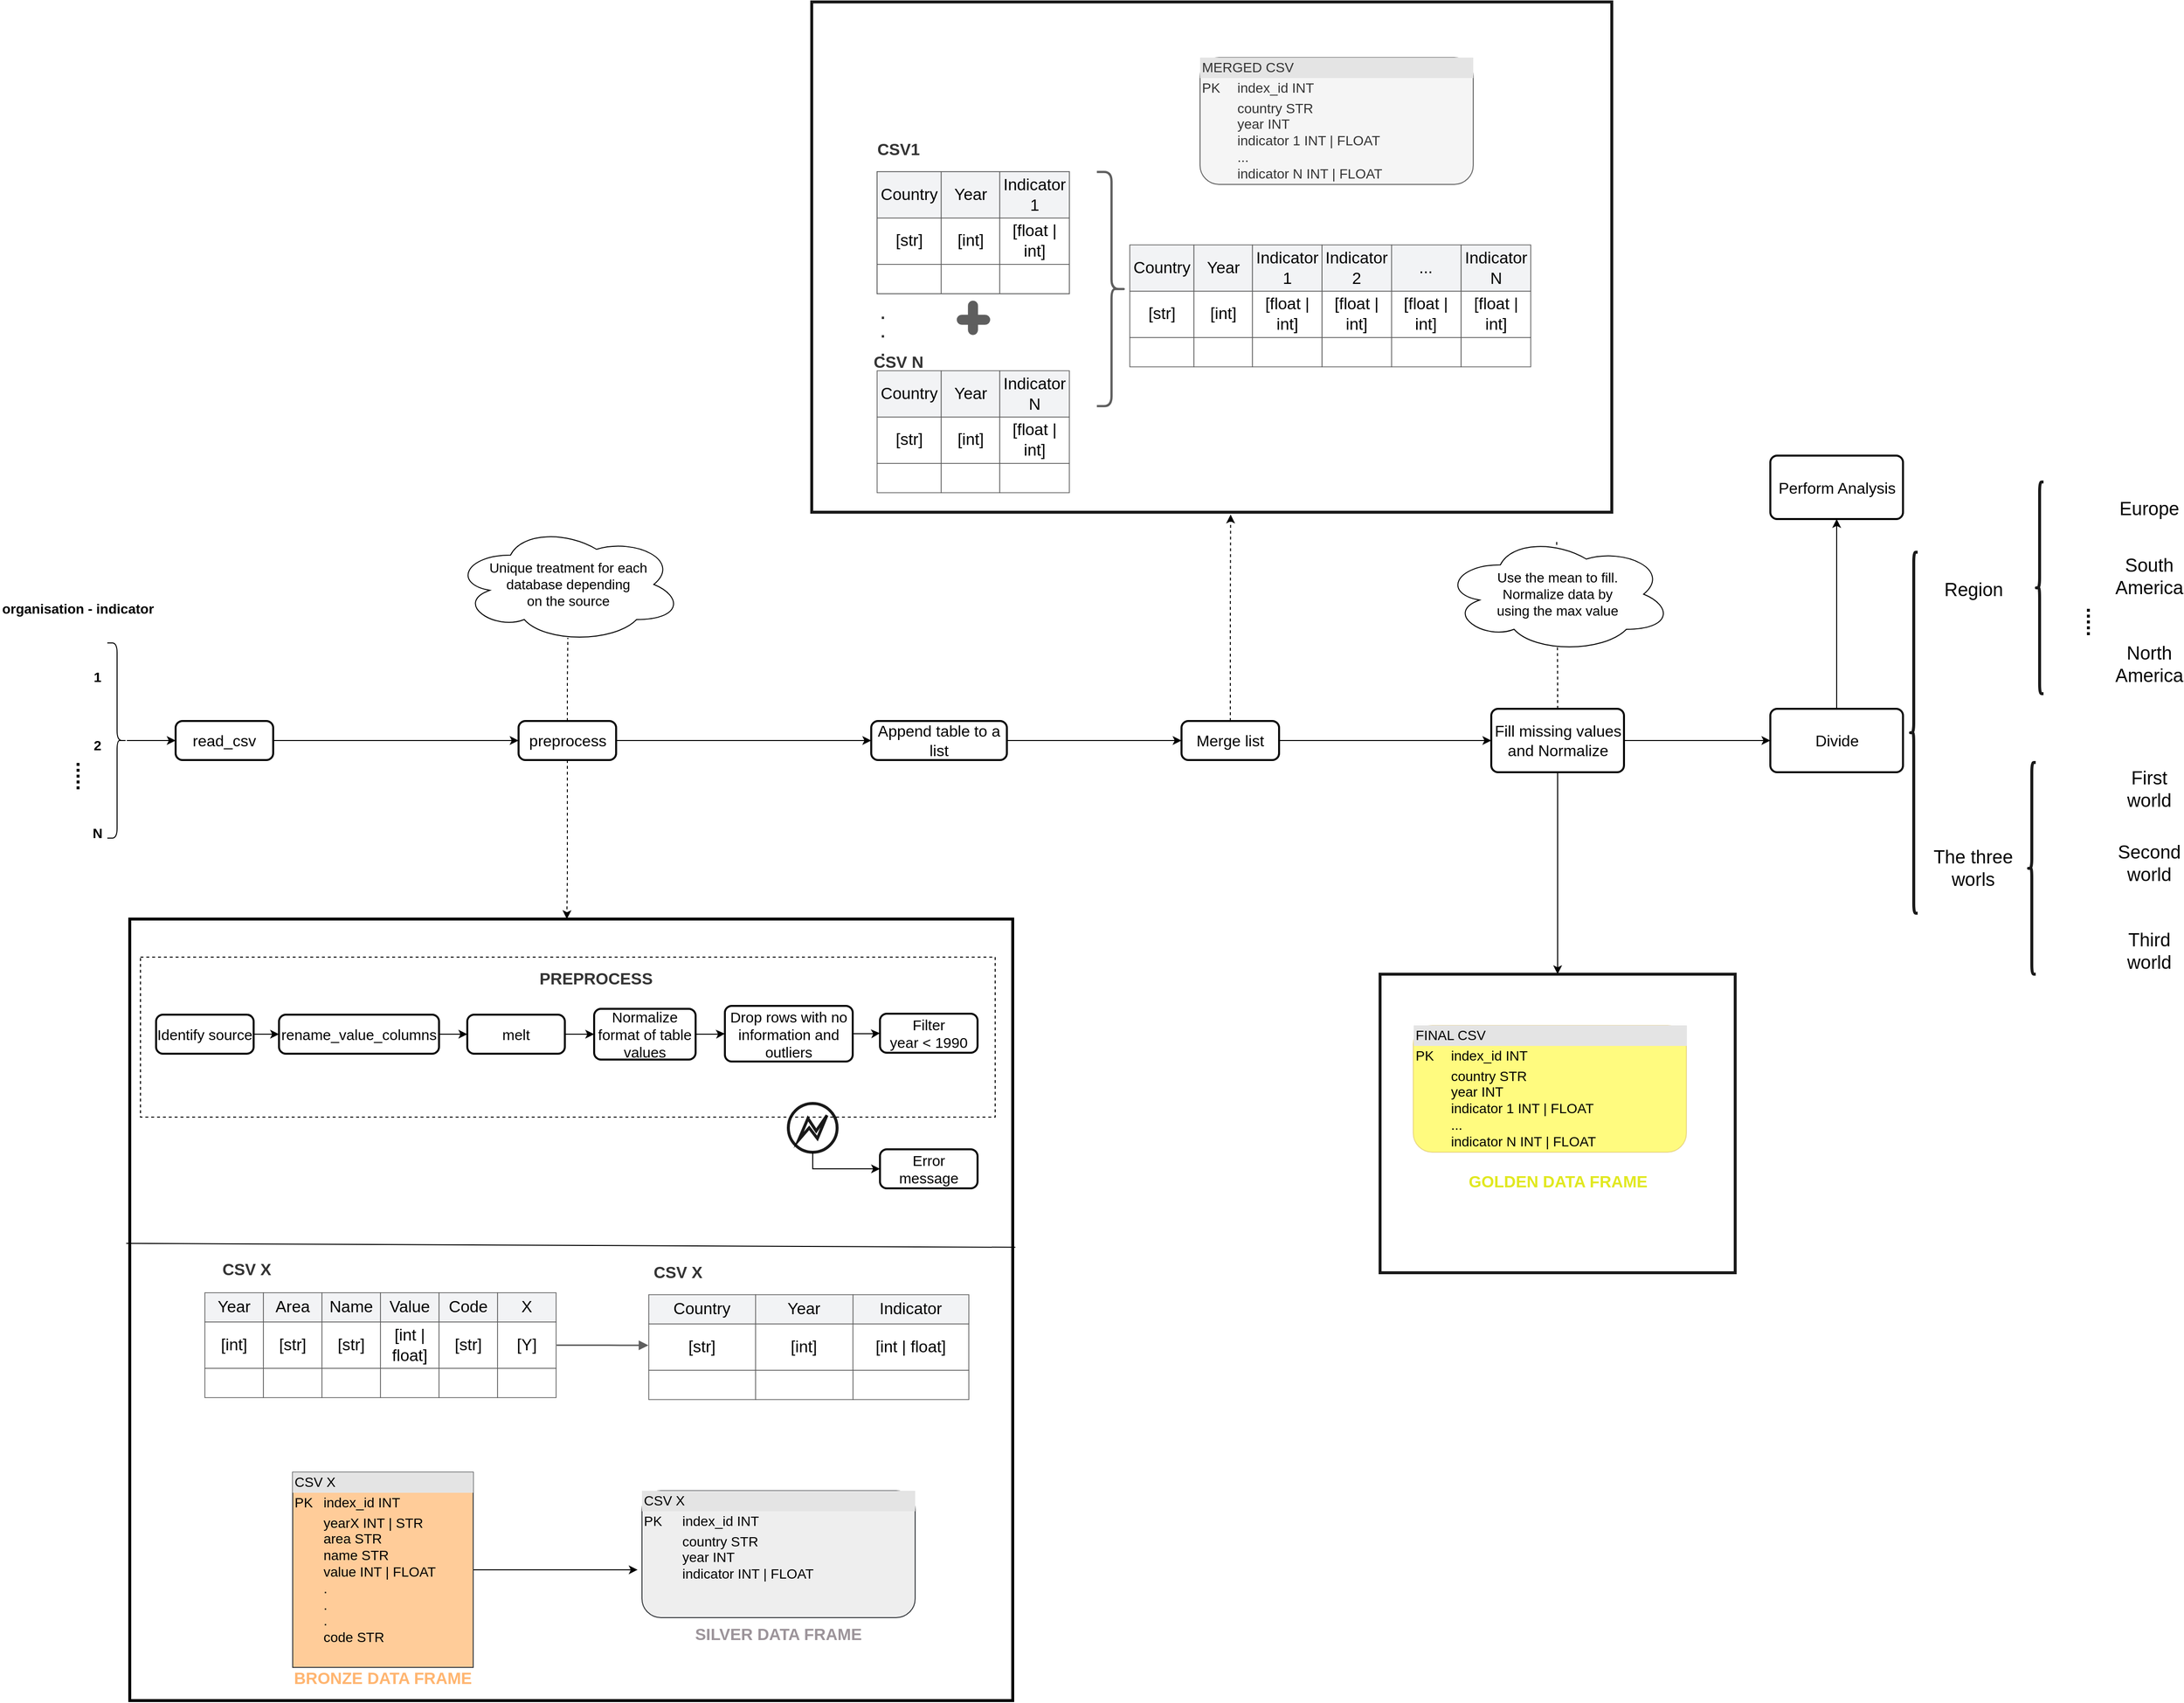 <mxfile version="20.0.4" type="device"><diagram id="fOtdkiaOaogUFahWr9ya" name="Page-1"><mxGraphModel dx="1955" dy="2270" grid="0" gridSize="10" guides="1" tooltips="1" connect="1" arrows="1" fold="1" page="1" pageScale="1" pageWidth="850" pageHeight="1100" background="#ffffff" math="0" shadow="0"><root><mxCell id="0"/><mxCell id="1" parent="0"/><mxCell id="R3XSM7Yb_mV5I6MvcC-u-280" value="" style="rounded=0;whiteSpace=wrap;html=1;fontSize=14;fillColor=none;dashed=1;" parent="1" vertex="1"><mxGeometry x="164" y="442" width="876" height="164" as="geometry"/></mxCell><mxCell id="R3XSM7Yb_mV5I6MvcC-u-223" value="" style="rounded=0;whiteSpace=wrap;html=1;fontSize=14;fillColor=none;strokeWidth=3;" parent="1" vertex="1"><mxGeometry x="153" y="403" width="905" height="801" as="geometry"/></mxCell><mxCell id="R3XSM7Yb_mV5I6MvcC-u-1" value="" style="shape=image;html=1;verticalAlign=top;verticalLabelPosition=bottom;labelBackgroundColor=#ffffff;imageAspect=0;aspect=fixed;image=https://cdn1.iconfinder.com/data/icons/bootstrap-vol-3/16/filetype-csv-128.png" parent="1" vertex="1"><mxGeometry x="80" y="120" width="40" height="40" as="geometry"/></mxCell><mxCell id="R3XSM7Yb_mV5I6MvcC-u-2" value="" style="shape=image;html=1;verticalAlign=top;verticalLabelPosition=bottom;labelBackgroundColor=#ffffff;imageAspect=0;aspect=fixed;image=https://cdn1.iconfinder.com/data/icons/bootstrap-vol-3/16/filetype-csv-128.png" parent="1" vertex="1"><mxGeometry x="80" y="190" width="40" height="40" as="geometry"/></mxCell><mxCell id="R3XSM7Yb_mV5I6MvcC-u-3" value="" style="shape=image;html=1;verticalAlign=top;verticalLabelPosition=bottom;labelBackgroundColor=#ffffff;imageAspect=0;aspect=fixed;image=https://cdn1.iconfinder.com/data/icons/bootstrap-vol-3/16/filetype-csv-128.png" parent="1" vertex="1"><mxGeometry x="80" y="280" width="40" height="40" as="geometry"/></mxCell><mxCell id="R3XSM7Yb_mV5I6MvcC-u-4" value="&lt;b&gt;&lt;font style=&quot;font-size: 14px;&quot;&gt;1&lt;/font&gt;&lt;/b&gt;" style="text;html=1;strokeColor=none;fillColor=none;align=center;verticalAlign=middle;whiteSpace=wrap;rounded=0;" parent="1" vertex="1"><mxGeometry x="90" y="140" width="60" height="30" as="geometry"/></mxCell><mxCell id="R3XSM7Yb_mV5I6MvcC-u-5" value="&lt;b&gt;&lt;font style=&quot;font-size: 14px;&quot;&gt;2&lt;/font&gt;&lt;/b&gt;" style="text;html=1;strokeColor=none;fillColor=none;align=center;verticalAlign=middle;whiteSpace=wrap;rounded=0;" parent="1" vertex="1"><mxGeometry x="90" y="210" width="60" height="30" as="geometry"/></mxCell><mxCell id="R3XSM7Yb_mV5I6MvcC-u-6" value="&lt;b&gt;&lt;font style=&quot;font-size: 14px;&quot;&gt;N&lt;/font&gt;&lt;/b&gt;" style="text;html=1;strokeColor=none;fillColor=none;align=center;verticalAlign=middle;whiteSpace=wrap;rounded=0;" parent="1" vertex="1"><mxGeometry x="90" y="300" width="60" height="30" as="geometry"/></mxCell><mxCell id="R3XSM7Yb_mV5I6MvcC-u-10" value="" style="endArrow=none;dashed=1;html=1;rounded=0;fontSize=14;strokeWidth=3;dashPattern=1 1;" parent="1" edge="1"><mxGeometry width="50" height="50" relative="1" as="geometry"><mxPoint x="100" y="270" as="sourcePoint"/><mxPoint x="100" y="240" as="targetPoint"/></mxGeometry></mxCell><mxCell id="R3XSM7Yb_mV5I6MvcC-u-17" style="edgeStyle=orthogonalEdgeStyle;rounded=0;orthogonalLoop=1;jettySize=auto;html=1;entryX=0;entryY=0.5;entryDx=0;entryDy=0;fontSize=14;strokeWidth=1;" parent="1" source="R3XSM7Yb_mV5I6MvcC-u-13" target="R3XSM7Yb_mV5I6MvcC-u-15" edge="1"><mxGeometry relative="1" as="geometry"/></mxCell><mxCell id="R3XSM7Yb_mV5I6MvcC-u-13" value="" style="shape=curlyBracket;whiteSpace=wrap;html=1;rounded=1;flipH=1;fontSize=14;size=0.5;" parent="1" vertex="1"><mxGeometry x="130" y="120" width="20" height="200" as="geometry"/></mxCell><mxCell id="R3XSM7Yb_mV5I6MvcC-u-262" style="edgeStyle=orthogonalEdgeStyle;rounded=0;orthogonalLoop=1;jettySize=auto;html=1;entryX=0;entryY=0.5;entryDx=0;entryDy=0;fontSize=19;endArrow=classic;endFill=1;strokeWidth=1;" parent="1" source="R3XSM7Yb_mV5I6MvcC-u-15" target="R3XSM7Yb_mV5I6MvcC-u-18" edge="1"><mxGeometry relative="1" as="geometry"/></mxCell><mxCell id="R3XSM7Yb_mV5I6MvcC-u-15" value="read_csv" style="rounded=1;whiteSpace=wrap;html=1;absoluteArcSize=1;arcSize=14;strokeWidth=2;fontSize=16;" parent="1" vertex="1"><mxGeometry x="200" y="200" width="100" height="40" as="geometry"/></mxCell><mxCell id="R3XSM7Yb_mV5I6MvcC-u-22" style="edgeStyle=orthogonalEdgeStyle;rounded=0;orthogonalLoop=1;jettySize=auto;html=1;entryX=0.5;entryY=0.956;entryDx=0;entryDy=0;entryPerimeter=0;fontSize=14;strokeWidth=1;dashed=1;endArrow=none;endFill=0;" parent="1" source="R3XSM7Yb_mV5I6MvcC-u-18" target="R3XSM7Yb_mV5I6MvcC-u-20" edge="1"><mxGeometry relative="1" as="geometry"/></mxCell><mxCell id="R3XSM7Yb_mV5I6MvcC-u-286" style="edgeStyle=orthogonalEdgeStyle;rounded=0;orthogonalLoop=1;jettySize=auto;html=1;entryX=0;entryY=0.5;entryDx=0;entryDy=0;fontSize=19;endArrow=classic;endFill=1;strokeWidth=1;" parent="1" source="R3XSM7Yb_mV5I6MvcC-u-18" target="R3XSM7Yb_mV5I6MvcC-u-285" edge="1"><mxGeometry relative="1" as="geometry"/></mxCell><mxCell id="R3XSM7Yb_mV5I6MvcC-u-287" style="edgeStyle=orthogonalEdgeStyle;rounded=0;orthogonalLoop=1;jettySize=auto;html=1;fontSize=19;endArrow=classic;endFill=1;strokeWidth=1;dashed=1;" parent="1" source="R3XSM7Yb_mV5I6MvcC-u-18" target="R3XSM7Yb_mV5I6MvcC-u-223" edge="1"><mxGeometry relative="1" as="geometry"><Array as="points"><mxPoint x="601" y="360"/><mxPoint x="601" y="360"/></Array></mxGeometry></mxCell><mxCell id="R3XSM7Yb_mV5I6MvcC-u-18" value="preprocess" style="rounded=1;whiteSpace=wrap;html=1;absoluteArcSize=1;arcSize=14;strokeWidth=2;fontSize=16;" parent="1" vertex="1"><mxGeometry x="551.5" y="200" width="100" height="40" as="geometry"/></mxCell><mxCell id="R3XSM7Yb_mV5I6MvcC-u-19" value="&lt;b&gt;organisation - indicator&lt;/b&gt;" style="text;html=1;strokeColor=none;fillColor=none;align=center;verticalAlign=middle;whiteSpace=wrap;rounded=0;fontSize=14;" parent="1" vertex="1"><mxGeometry x="20" y="70" width="160" height="30" as="geometry"/></mxCell><mxCell id="R3XSM7Yb_mV5I6MvcC-u-20" value="Unique treatment for each &lt;br&gt;database depending &lt;br&gt;on the source" style="ellipse;shape=cloud;whiteSpace=wrap;html=1;rounded=0;fontSize=14;" parent="1" vertex="1"><mxGeometry x="484.5" width="235" height="120" as="geometry"/></mxCell><mxCell id="R3XSM7Yb_mV5I6MvcC-u-180" value="" style="group;dropTarget=0;pointerEvents=0;html=1;" parent="1" vertex="1"><mxGeometry x="229.97" y="786" width="360" height="107" as="geometry"/></mxCell><mxCell id="R3XSM7Yb_mV5I6MvcC-u-181" value="Year " style="shape=partialRectangle;html=1;whiteSpace=wrap;connectable=0;fillColor=#f2f3f5;strokeOpacity=100;verticalAlign=middle;spacing=3.8;strokeColor=#5e5e5e;rounded=1;absoluteArcSize=1;arcSize=9;strokeWidth=0.8;fontSize=16.7;" parent="R3XSM7Yb_mV5I6MvcC-u-180" vertex="1"><mxGeometry width="60" height="30" as="geometry"/></mxCell><mxCell id="R3XSM7Yb_mV5I6MvcC-u-182" value="Area " style="shape=partialRectangle;html=1;whiteSpace=wrap;connectable=0;fillColor=#f2f3f5;strokeOpacity=100;verticalAlign=middle;spacing=3.8;strokeColor=#5e5e5e;rounded=1;absoluteArcSize=1;arcSize=9;strokeWidth=0.8;fontSize=16.7;" parent="R3XSM7Yb_mV5I6MvcC-u-180" vertex="1"><mxGeometry x="60" width="60" height="30" as="geometry"/></mxCell><mxCell id="R3XSM7Yb_mV5I6MvcC-u-183" value="Name " style="shape=partialRectangle;html=1;whiteSpace=wrap;connectable=0;fillColor=#f2f3f5;strokeOpacity=100;verticalAlign=middle;spacing=3.8;strokeColor=#5e5e5e;rounded=1;absoluteArcSize=1;arcSize=9;strokeWidth=0.8;fontSize=16.7;" parent="R3XSM7Yb_mV5I6MvcC-u-180" vertex="1"><mxGeometry x="120" width="60" height="30" as="geometry"/></mxCell><mxCell id="R3XSM7Yb_mV5I6MvcC-u-184" value="Value" style="shape=partialRectangle;html=1;whiteSpace=wrap;connectable=0;fillColor=#f2f3f5;strokeOpacity=100;fillOpacity=100;verticalAlign=middle;spacing=3.8;strokeColor=#5e5e5e;rounded=1;absoluteArcSize=1;arcSize=9;strokeWidth=0.8;fontSize=16.7;" parent="R3XSM7Yb_mV5I6MvcC-u-180" vertex="1"><mxGeometry x="180" width="60" height="30" as="geometry"/></mxCell><mxCell id="R3XSM7Yb_mV5I6MvcC-u-185" value="Code " style="shape=partialRectangle;html=1;whiteSpace=wrap;connectable=0;fillColor=#f2f3f5;strokeOpacity=100;fillOpacity=100;verticalAlign=middle;spacing=3.8;strokeColor=#5e5e5e;rounded=1;absoluteArcSize=1;arcSize=9;strokeWidth=0.8;fontSize=16.7;" parent="R3XSM7Yb_mV5I6MvcC-u-180" vertex="1"><mxGeometry x="240" width="60" height="30" as="geometry"/></mxCell><mxCell id="R3XSM7Yb_mV5I6MvcC-u-186" value="X" style="shape=partialRectangle;html=1;whiteSpace=wrap;connectable=0;fillColor=#f2f3f5;strokeOpacity=100;fillOpacity=100;verticalAlign=middle;spacing=3.8;strokeColor=#5e5e5e;rounded=1;absoluteArcSize=1;arcSize=9;strokeWidth=0.8;fontSize=16.7;" parent="R3XSM7Yb_mV5I6MvcC-u-180" vertex="1"><mxGeometry x="300" width="60" height="30" as="geometry"/></mxCell><mxCell id="R3XSM7Yb_mV5I6MvcC-u-187" value="[int]" style="shape=partialRectangle;html=1;whiteSpace=wrap;connectable=0;strokeOpacity=100;verticalAlign=middle;spacing=3.8;strokeColor=#5e5e5e;rounded=1;absoluteArcSize=1;arcSize=9;strokeWidth=0.8;fontSize=16.7;" parent="R3XSM7Yb_mV5I6MvcC-u-180" vertex="1"><mxGeometry y="30" width="60" height="47.5" as="geometry"/></mxCell><mxCell id="R3XSM7Yb_mV5I6MvcC-u-188" value="[str]" style="shape=partialRectangle;html=1;whiteSpace=wrap;connectable=0;strokeOpacity=100;verticalAlign=middle;spacing=3.8;strokeColor=#5e5e5e;rounded=1;absoluteArcSize=1;arcSize=9;strokeWidth=0.8;fontSize=16.7;" parent="R3XSM7Yb_mV5I6MvcC-u-180" vertex="1"><mxGeometry x="60" y="30" width="60" height="47.5" as="geometry"/></mxCell><mxCell id="R3XSM7Yb_mV5I6MvcC-u-189" value="[str]" style="shape=partialRectangle;html=1;whiteSpace=wrap;connectable=0;strokeOpacity=100;verticalAlign=middle;spacing=3.8;strokeColor=#5e5e5e;rounded=1;absoluteArcSize=1;arcSize=9;strokeWidth=0.8;fontSize=16.7;" parent="R3XSM7Yb_mV5I6MvcC-u-180" vertex="1"><mxGeometry x="120" y="30" width="60" height="47.5" as="geometry"/></mxCell><mxCell id="R3XSM7Yb_mV5I6MvcC-u-190" value="[int | float]" style="shape=partialRectangle;html=1;whiteSpace=wrap;connectable=0;strokeOpacity=100;verticalAlign=middle;spacing=3.8;strokeColor=#5e5e5e;rounded=1;absoluteArcSize=1;arcSize=9;strokeWidth=0.8;fontSize=16.7;" parent="R3XSM7Yb_mV5I6MvcC-u-180" vertex="1"><mxGeometry x="180" y="30" width="60" height="47.5" as="geometry"/></mxCell><mxCell id="R3XSM7Yb_mV5I6MvcC-u-191" value="[str]" style="shape=partialRectangle;html=1;whiteSpace=wrap;connectable=0;strokeOpacity=100;verticalAlign=middle;spacing=3.8;strokeColor=#5e5e5e;rounded=1;absoluteArcSize=1;arcSize=9;strokeWidth=0.8;fontSize=16.7;" parent="R3XSM7Yb_mV5I6MvcC-u-180" vertex="1"><mxGeometry x="240" y="30" width="60" height="47.5" as="geometry"/></mxCell><mxCell id="R3XSM7Yb_mV5I6MvcC-u-192" value="[Y]" style="shape=partialRectangle;html=1;whiteSpace=wrap;connectable=0;strokeOpacity=100;verticalAlign=middle;spacing=3.8;strokeColor=#5e5e5e;rounded=1;absoluteArcSize=1;arcSize=9;strokeWidth=0.8;fontSize=16.7;" parent="R3XSM7Yb_mV5I6MvcC-u-180" vertex="1"><mxGeometry x="300" y="30" width="60" height="47.5" as="geometry"/></mxCell><mxCell id="R3XSM7Yb_mV5I6MvcC-u-193" value="" style="shape=partialRectangle;html=1;whiteSpace=wrap;connectable=0;strokeOpacity=100;verticalAlign=middle;spacing=3.8;strokeColor=#5e5e5e;rounded=1;absoluteArcSize=1;arcSize=9;strokeWidth=0.8;fontSize=13;" parent="R3XSM7Yb_mV5I6MvcC-u-180" vertex="1"><mxGeometry y="77.5" width="60" height="30" as="geometry"/></mxCell><mxCell id="R3XSM7Yb_mV5I6MvcC-u-194" value="" style="shape=partialRectangle;html=1;whiteSpace=wrap;connectable=0;strokeOpacity=100;verticalAlign=middle;spacing=3.8;strokeColor=#5e5e5e;rounded=1;absoluteArcSize=1;arcSize=9;strokeWidth=0.8;fontSize=13;" parent="R3XSM7Yb_mV5I6MvcC-u-180" vertex="1"><mxGeometry x="60" y="77.5" width="60" height="30" as="geometry"/></mxCell><mxCell id="R3XSM7Yb_mV5I6MvcC-u-195" value="" style="shape=partialRectangle;html=1;whiteSpace=wrap;connectable=0;strokeOpacity=100;verticalAlign=middle;spacing=3.8;strokeColor=#5e5e5e;rounded=1;absoluteArcSize=1;arcSize=9;strokeWidth=0.8;fontSize=13;" parent="R3XSM7Yb_mV5I6MvcC-u-180" vertex="1"><mxGeometry x="120" y="77.5" width="60" height="30" as="geometry"/></mxCell><mxCell id="R3XSM7Yb_mV5I6MvcC-u-196" value="" style="shape=partialRectangle;html=1;whiteSpace=wrap;connectable=0;strokeOpacity=100;verticalAlign=middle;spacing=3.8;strokeColor=#5e5e5e;rounded=1;absoluteArcSize=1;arcSize=9;strokeWidth=0.8;fontSize=13;" parent="R3XSM7Yb_mV5I6MvcC-u-180" vertex="1"><mxGeometry x="180" y="77.5" width="60" height="30" as="geometry"/></mxCell><mxCell id="R3XSM7Yb_mV5I6MvcC-u-197" value="" style="shape=partialRectangle;html=1;whiteSpace=wrap;connectable=0;strokeOpacity=100;verticalAlign=middle;spacing=3.8;strokeColor=#5e5e5e;rounded=1;absoluteArcSize=1;arcSize=9;strokeWidth=0.8;fontSize=13;" parent="R3XSM7Yb_mV5I6MvcC-u-180" vertex="1"><mxGeometry x="240" y="77.5" width="60" height="30" as="geometry"/></mxCell><mxCell id="R3XSM7Yb_mV5I6MvcC-u-198" value="" style="shape=partialRectangle;html=1;whiteSpace=wrap;connectable=0;strokeOpacity=100;verticalAlign=middle;spacing=3.8;strokeColor=#5e5e5e;rounded=1;absoluteArcSize=1;arcSize=9;strokeWidth=0.8;fontSize=13;" parent="R3XSM7Yb_mV5I6MvcC-u-180" vertex="1"><mxGeometry x="300" y="77.5" width="60" height="30" as="geometry"/></mxCell><mxCell id="R3XSM7Yb_mV5I6MvcC-u-199" value="" style="group;dropTarget=0;pointerEvents=0;html=1;" parent="1" vertex="1"><mxGeometry x="684.97" y="788" width="328" height="107" as="geometry"/></mxCell><mxCell id="R3XSM7Yb_mV5I6MvcC-u-200" value="Country" style="shape=partialRectangle;html=1;whiteSpace=wrap;connectable=0;fillColor=#f2f3f5;strokeOpacity=100;verticalAlign=middle;spacing=3.8;strokeColor=#5e5e5e;rounded=1;absoluteArcSize=1;arcSize=9;strokeWidth=0.8;fontSize=16.7;" parent="R3XSM7Yb_mV5I6MvcC-u-199" vertex="1"><mxGeometry width="109.457" height="30" as="geometry"/></mxCell><mxCell id="R3XSM7Yb_mV5I6MvcC-u-201" value="Year" style="shape=partialRectangle;html=1;whiteSpace=wrap;connectable=0;fillColor=#f2f3f5;strokeOpacity=100;verticalAlign=middle;spacing=3.8;strokeColor=#5e5e5e;rounded=1;absoluteArcSize=1;arcSize=9;strokeWidth=0.8;fontSize=16.7;" parent="R3XSM7Yb_mV5I6MvcC-u-199" vertex="1"><mxGeometry x="109.457" width="99.898" height="30" as="geometry"/></mxCell><mxCell id="R3XSM7Yb_mV5I6MvcC-u-202" value="Indicator" style="shape=partialRectangle;html=1;whiteSpace=wrap;connectable=0;fillColor=#f2f3f5;strokeOpacity=100;verticalAlign=middle;spacing=3.8;strokeColor=#5e5e5e;rounded=1;absoluteArcSize=1;arcSize=9;strokeWidth=0.8;fontSize=16.7;" parent="R3XSM7Yb_mV5I6MvcC-u-199" vertex="1"><mxGeometry x="209.355" width="118.707" height="30" as="geometry"/></mxCell><mxCell id="R3XSM7Yb_mV5I6MvcC-u-203" value="[str]" style="shape=partialRectangle;html=1;whiteSpace=wrap;connectable=0;strokeOpacity=100;verticalAlign=middle;spacing=3.8;strokeColor=#5e5e5e;rounded=1;absoluteArcSize=1;arcSize=9;strokeWidth=0.8;fontSize=16.7;" parent="R3XSM7Yb_mV5I6MvcC-u-199" vertex="1"><mxGeometry y="30" width="109.457" height="47.5" as="geometry"/></mxCell><mxCell id="R3XSM7Yb_mV5I6MvcC-u-204" value="[int]" style="shape=partialRectangle;html=1;whiteSpace=wrap;connectable=0;strokeOpacity=100;verticalAlign=middle;spacing=3.8;strokeColor=#5e5e5e;rounded=1;absoluteArcSize=1;arcSize=9;strokeWidth=0.8;fontSize=16.7;" parent="R3XSM7Yb_mV5I6MvcC-u-199" vertex="1"><mxGeometry x="109.457" y="30" width="99.898" height="47.5" as="geometry"/></mxCell><mxCell id="R3XSM7Yb_mV5I6MvcC-u-205" value="[int | float]" style="shape=partialRectangle;html=1;whiteSpace=wrap;connectable=0;strokeOpacity=100;verticalAlign=middle;spacing=3.8;strokeColor=#5e5e5e;rounded=1;absoluteArcSize=1;arcSize=9;strokeWidth=0.8;fontSize=16.7;" parent="R3XSM7Yb_mV5I6MvcC-u-199" vertex="1"><mxGeometry x="209.295" y="30" width="118.707" height="47.5" as="geometry"/></mxCell><mxCell id="R3XSM7Yb_mV5I6MvcC-u-206" value="" style="shape=partialRectangle;html=1;whiteSpace=wrap;connectable=0;strokeOpacity=100;verticalAlign=middle;spacing=3.8;strokeColor=#5e5e5e;rounded=1;absoluteArcSize=1;arcSize=9;strokeWidth=0.8;fontSize=13;" parent="R3XSM7Yb_mV5I6MvcC-u-199" vertex="1"><mxGeometry y="77.5" width="109.457" height="30" as="geometry"/></mxCell><mxCell id="R3XSM7Yb_mV5I6MvcC-u-207" value="" style="shape=partialRectangle;html=1;whiteSpace=wrap;connectable=0;strokeOpacity=100;verticalAlign=middle;spacing=3.8;strokeColor=#5e5e5e;rounded=1;absoluteArcSize=1;arcSize=9;strokeWidth=0.8;fontSize=13;" parent="R3XSM7Yb_mV5I6MvcC-u-199" vertex="1"><mxGeometry x="109.457" y="77.5" width="99.898" height="30" as="geometry"/></mxCell><mxCell id="R3XSM7Yb_mV5I6MvcC-u-208" value="" style="shape=partialRectangle;html=1;whiteSpace=wrap;connectable=0;strokeOpacity=100;verticalAlign=middle;spacing=3.8;strokeColor=#5e5e5e;rounded=1;absoluteArcSize=1;arcSize=9;strokeWidth=0.8;fontSize=13;" parent="R3XSM7Yb_mV5I6MvcC-u-199" vertex="1"><mxGeometry x="209.355" y="77.5" width="118.707" height="30" as="geometry"/></mxCell><UserObject label="" lucidchartObjectId="cMGt6G3myTZU" id="R3XSM7Yb_mV5I6MvcC-u-209"><mxCell style="html=1;jettySize=18;whiteSpace=wrap;fontSize=13;strokeColor=#5E5E5E;strokeWidth=1.5;rounded=1;arcSize=12;edgeStyle=orthogonalEdgeStyle;startArrow=none;endArrow=block;endFill=1;exitX=1.001;exitY=0.5;exitPerimeter=0;entryX=-0.002;entryY=0.483;entryPerimeter=0;" parent="1" source="R3XSM7Yb_mV5I6MvcC-u-180" target="R3XSM7Yb_mV5I6MvcC-u-199" edge="1"><mxGeometry width="100" height="100" relative="1" as="geometry"><Array as="points"/></mxGeometry></mxCell></UserObject><UserObject label="CSV X" lucidchartObjectId="cNGt8vhdh5Gm" id="R3XSM7Yb_mV5I6MvcC-u-210"><mxCell style="html=1;overflow=block;blockSpacing=1;whiteSpace=wrap;fontSize=16.7;fontColor=#333333;align=center;spacing=3.8;strokeOpacity=0;fillOpacity=0;rounded=1;absoluteArcSize=1;arcSize=9;fillColor=#ffffff;strokeWidth=2.3;fontStyle=1" parent="1" vertex="1"><mxGeometry x="182.97" y="740" width="180" height="45" as="geometry"/></mxCell></UserObject><UserObject label="CSV X" lucidchartObjectId="wNGt5h1TOMRM" id="R3XSM7Yb_mV5I6MvcC-u-211"><mxCell style="html=1;overflow=block;blockSpacing=1;whiteSpace=wrap;fontSize=16.7;fontColor=#333333;align=center;spacing=3.8;strokeOpacity=0;fillOpacity=0;rounded=1;absoluteArcSize=1;arcSize=9;fillColor=#ffffff;strokeWidth=2.3;fontStyle=1" parent="1" vertex="1"><mxGeometry x="624.97" y="743" width="180" height="45" as="geometry"/></mxCell></UserObject><mxCell id="R3XSM7Yb_mV5I6MvcC-u-226" style="edgeStyle=orthogonalEdgeStyle;rounded=0;orthogonalLoop=1;jettySize=auto;html=1;entryX=-0.016;entryY=0.623;entryDx=0;entryDy=0;entryPerimeter=0;fontSize=14;endArrow=classic;endFill=1;strokeWidth=1;" parent="1" source="R3XSM7Yb_mV5I6MvcC-u-221" target="R3XSM7Yb_mV5I6MvcC-u-222" edge="1"><mxGeometry relative="1" as="geometry"/></mxCell><mxCell id="R3XSM7Yb_mV5I6MvcC-u-221" value="&lt;div style=&quot;box-sizing:border-box;width:100%;background:#e4e4e4;padding:2px;&quot;&gt;CSV X&lt;/div&gt;&lt;table style=&quot;width:100%;font-size:1em;&quot; cellpadding=&quot;2&quot; cellspacing=&quot;0&quot;&gt;&lt;tbody&gt;&lt;tr&gt;&lt;td&gt;PK&lt;/td&gt;&lt;td&gt;index_id INT&lt;/td&gt;&lt;/tr&gt;&lt;tr&gt;&lt;td&gt;&lt;br&gt;&lt;/td&gt;&lt;td&gt;yearX INT | STR&lt;br&gt;area STR&lt;br&gt;name STR&lt;br&gt;value INT | FLOAT&lt;br&gt;.&lt;br&gt;.&lt;br&gt;.&lt;br&gt;code STR&lt;br&gt;&lt;br&gt;&lt;/td&gt;&lt;/tr&gt;&lt;tr&gt;&lt;td&gt;&lt;/td&gt;&lt;td&gt;&lt;br&gt;&lt;/td&gt;&lt;/tr&gt;&lt;/tbody&gt;&lt;/table&gt;" style="verticalAlign=top;align=left;overflow=fill;html=1;rounded=0;fontSize=14;fillColor=#ffcc99;strokeColor=#36393d;glass=0;sketch=0;perimeterSpacing=0;" parent="1" vertex="1"><mxGeometry x="320" y="970" width="185" height="200" as="geometry"/></mxCell><mxCell id="R3XSM7Yb_mV5I6MvcC-u-222" value="&lt;div style=&quot;box-sizing:border-box;width:100%;background:#e4e4e4;padding:2px;&quot;&gt;CSV X&lt;/div&gt;&lt;table style=&quot;width:100%;font-size:1em;&quot; cellpadding=&quot;2&quot; cellspacing=&quot;0&quot;&gt;&lt;tbody&gt;&lt;tr&gt;&lt;td&gt;PK&lt;/td&gt;&lt;td&gt;index_id INT&lt;br&gt;&lt;/td&gt;&lt;/tr&gt;&lt;tr&gt;&lt;td&gt;&lt;br&gt;&lt;/td&gt;&lt;td&gt;country STR&lt;br&gt;year INT&lt;br&gt;indicator INT | FLOAT&lt;br&gt;&lt;br&gt;&lt;br&gt;&lt;/td&gt;&lt;/tr&gt;&lt;tr&gt;&lt;td&gt;&lt;/td&gt;&lt;td&gt;&lt;br&gt;&lt;/td&gt;&lt;/tr&gt;&lt;/tbody&gt;&lt;/table&gt;" style="verticalAlign=top;align=left;overflow=fill;html=1;rounded=1;fontSize=14;fillColor=#eeeeee;strokeColor=#36393d;" parent="1" vertex="1"><mxGeometry x="678" y="989" width="280" height="130" as="geometry"/></mxCell><mxCell id="R3XSM7Yb_mV5I6MvcC-u-261" value="" style="endArrow=none;html=1;rounded=0;fontSize=19;strokeWidth=1;entryX=1.003;entryY=0.42;entryDx=0;entryDy=0;entryPerimeter=0;exitX=-0.004;exitY=0.415;exitDx=0;exitDy=0;exitPerimeter=0;" parent="1" source="R3XSM7Yb_mV5I6MvcC-u-223" target="R3XSM7Yb_mV5I6MvcC-u-223" edge="1"><mxGeometry width="50" height="50" relative="1" as="geometry"><mxPoint x="150" y="723" as="sourcePoint"/><mxPoint x="238" y="702" as="targetPoint"/></mxGeometry></mxCell><mxCell id="R3XSM7Yb_mV5I6MvcC-u-263" style="edgeStyle=orthogonalEdgeStyle;rounded=0;orthogonalLoop=1;jettySize=auto;html=1;entryX=0;entryY=0.5;entryDx=0;entryDy=0;fontSize=19;endArrow=classic;endFill=1;strokeWidth=1;" parent="1" source="R3XSM7Yb_mV5I6MvcC-u-264" target="R3XSM7Yb_mV5I6MvcC-u-265" edge="1"><mxGeometry relative="1" as="geometry"/></mxCell><mxCell id="R3XSM7Yb_mV5I6MvcC-u-264" value="Identify source" style="rounded=1;whiteSpace=wrap;html=1;absoluteArcSize=1;arcSize=14;strokeWidth=2;fontSize=15;" parent="1" vertex="1"><mxGeometry x="179.97" y="501" width="100" height="40" as="geometry"/></mxCell><mxCell id="R3XSM7Yb_mV5I6MvcC-u-273" style="edgeStyle=orthogonalEdgeStyle;rounded=0;orthogonalLoop=1;jettySize=auto;html=1;fontSize=19;endArrow=classic;endFill=1;strokeWidth=1;" parent="1" source="R3XSM7Yb_mV5I6MvcC-u-265" target="R3XSM7Yb_mV5I6MvcC-u-267" edge="1"><mxGeometry relative="1" as="geometry"/></mxCell><mxCell id="R3XSM7Yb_mV5I6MvcC-u-265" value="rename_value_columns" style="rounded=1;whiteSpace=wrap;html=1;absoluteArcSize=1;arcSize=14;strokeWidth=2;fontSize=15;" parent="1" vertex="1"><mxGeometry x="305.97" y="501" width="164" height="40" as="geometry"/></mxCell><mxCell id="R3XSM7Yb_mV5I6MvcC-u-266" style="edgeStyle=orthogonalEdgeStyle;rounded=0;orthogonalLoop=1;jettySize=auto;html=1;entryX=0;entryY=0.5;entryDx=0;entryDy=0;fontSize=19;endArrow=classic;endFill=1;strokeWidth=1;" parent="1" source="R3XSM7Yb_mV5I6MvcC-u-267" target="R3XSM7Yb_mV5I6MvcC-u-268" edge="1"><mxGeometry relative="1" as="geometry"/></mxCell><mxCell id="R3XSM7Yb_mV5I6MvcC-u-267" value="melt" style="rounded=1;whiteSpace=wrap;html=1;absoluteArcSize=1;arcSize=14;strokeWidth=2;fontSize=15;" parent="1" vertex="1"><mxGeometry x="498.94" y="501" width="100" height="40" as="geometry"/></mxCell><mxCell id="R3XSM7Yb_mV5I6MvcC-u-275" style="edgeStyle=orthogonalEdgeStyle;rounded=0;orthogonalLoop=1;jettySize=auto;html=1;fontSize=19;endArrow=classic;endFill=1;strokeWidth=1;" parent="1" source="R3XSM7Yb_mV5I6MvcC-u-268" target="R3XSM7Yb_mV5I6MvcC-u-270" edge="1"><mxGeometry relative="1" as="geometry"/></mxCell><mxCell id="R3XSM7Yb_mV5I6MvcC-u-268" value="Normalize format of table values" style="rounded=1;whiteSpace=wrap;html=1;absoluteArcSize=1;arcSize=14;strokeWidth=2;fontSize=15;" parent="1" vertex="1"><mxGeometry x="628.97" y="495" width="104" height="52" as="geometry"/></mxCell><mxCell id="R3XSM7Yb_mV5I6MvcC-u-269" style="edgeStyle=orthogonalEdgeStyle;rounded=0;orthogonalLoop=1;jettySize=auto;html=1;entryX=0;entryY=0.5;entryDx=0;entryDy=0;fontSize=19;endArrow=classic;endFill=1;strokeWidth=1;" parent="1" source="R3XSM7Yb_mV5I6MvcC-u-270" target="R3XSM7Yb_mV5I6MvcC-u-271" edge="1"><mxGeometry relative="1" as="geometry"/></mxCell><mxCell id="R3XSM7Yb_mV5I6MvcC-u-270" value="Drop rows with no information and outliers" style="rounded=1;whiteSpace=wrap;html=1;absoluteArcSize=1;arcSize=14;strokeWidth=2;fontSize=15;" parent="1" vertex="1"><mxGeometry x="762.97" y="492" width="131.03" height="57" as="geometry"/></mxCell><mxCell id="R3XSM7Yb_mV5I6MvcC-u-271" value="Filter &lt;br style=&quot;font-size: 15px;&quot;&gt;year &amp;lt; 1990" style="rounded=1;whiteSpace=wrap;html=1;absoluteArcSize=1;arcSize=14;strokeWidth=2;fontSize=15;" parent="1" vertex="1"><mxGeometry x="921.94" y="500" width="100" height="40" as="geometry"/></mxCell><mxCell id="R3XSM7Yb_mV5I6MvcC-u-272" style="edgeStyle=orthogonalEdgeStyle;rounded=0;orthogonalLoop=1;jettySize=auto;html=1;exitX=0.5;exitY=1;exitDx=0;exitDy=0;fontSize=19;endArrow=classic;endFill=1;strokeWidth=1;" parent="1" source="R3XSM7Yb_mV5I6MvcC-u-265" target="R3XSM7Yb_mV5I6MvcC-u-265" edge="1"><mxGeometry relative="1" as="geometry"/></mxCell><mxCell id="R3XSM7Yb_mV5I6MvcC-u-283" style="edgeStyle=orthogonalEdgeStyle;rounded=0;orthogonalLoop=1;jettySize=auto;html=1;entryX=0;entryY=0.5;entryDx=0;entryDy=0;fontSize=19;endArrow=classic;endFill=1;strokeWidth=1;" parent="1" source="R3XSM7Yb_mV5I6MvcC-u-281" target="R3XSM7Yb_mV5I6MvcC-u-282" edge="1"><mxGeometry relative="1" as="geometry"><Array as="points"><mxPoint x="853" y="659"/></Array></mxGeometry></mxCell><mxCell id="R3XSM7Yb_mV5I6MvcC-u-281" value="" style="points=[[0.145,0.145,0],[0.5,0,0],[0.855,0.145,0],[1,0.5,0],[0.855,0.855,0],[0.5,1,0],[0.145,0.855,0],[0,0.5,0]];shape=mxgraph.bpmn.event;html=1;verticalLabelPosition=bottom;labelBackgroundColor=#ffffff;verticalAlign=top;align=center;perimeter=ellipsePerimeter;outlineConnect=0;aspect=fixed;outline=eventInt;symbol=error;rounded=1;shadow=0;glass=0;sketch=0;fontSize=19;strokeColor=default;strokeWidth=3;fillColor=none;opacity=90;" parent="1" vertex="1"><mxGeometry x="828" y="592" width="50" height="50" as="geometry"/></mxCell><mxCell id="R3XSM7Yb_mV5I6MvcC-u-282" value="Error message" style="rounded=1;whiteSpace=wrap;html=1;absoluteArcSize=1;arcSize=14;strokeWidth=2;fontSize=15;" parent="1" vertex="1"><mxGeometry x="921.94" y="639" width="100" height="40" as="geometry"/></mxCell><UserObject label="PREPROCESS" lucidchartObjectId="cNGt8vhdh5Gm" id="R3XSM7Yb_mV5I6MvcC-u-284"><mxCell style="html=1;overflow=block;blockSpacing=1;whiteSpace=wrap;fontSize=16.7;fontColor=#333333;align=center;spacing=3.8;strokeOpacity=0;fillOpacity=0;rounded=1;absoluteArcSize=1;arcSize=9;fillColor=#ffffff;strokeWidth=2.3;fontStyle=1" parent="1" vertex="1"><mxGeometry x="540.5" y="442" width="180" height="45" as="geometry"/></mxCell></UserObject><mxCell id="R3XSM7Yb_mV5I6MvcC-u-289" style="edgeStyle=orthogonalEdgeStyle;rounded=0;orthogonalLoop=1;jettySize=auto;html=1;entryX=0;entryY=0.5;entryDx=0;entryDy=0;fontSize=19;endArrow=classic;endFill=1;strokeWidth=1;" parent="1" source="R3XSM7Yb_mV5I6MvcC-u-285" target="R3XSM7Yb_mV5I6MvcC-u-288" edge="1"><mxGeometry relative="1" as="geometry"/></mxCell><mxCell id="R3XSM7Yb_mV5I6MvcC-u-285" value="Append table to a list" style="rounded=1;whiteSpace=wrap;html=1;absoluteArcSize=1;arcSize=14;strokeWidth=2;fontSize=16;" parent="1" vertex="1"><mxGeometry x="912.97" y="200" width="139.03" height="40" as="geometry"/></mxCell><mxCell id="R3XSM7Yb_mV5I6MvcC-u-340" style="edgeStyle=orthogonalEdgeStyle;rounded=0;orthogonalLoop=1;jettySize=auto;html=1;entryX=0.542;entryY=1.01;entryDx=0;entryDy=0;entryPerimeter=0;dashed=1;fontSize=19;endArrow=classic;endFill=1;strokeWidth=1;" parent="1" source="R3XSM7Yb_mV5I6MvcC-u-288" edge="1"><mxGeometry relative="1" as="geometry"><mxPoint x="1281.332" y="-11.59" as="targetPoint"/></mxGeometry></mxCell><mxCell id="R3XSM7Yb_mV5I6MvcC-u-342" style="edgeStyle=orthogonalEdgeStyle;rounded=0;orthogonalLoop=1;jettySize=auto;html=1;entryX=0;entryY=0.5;entryDx=0;entryDy=0;fontSize=19;endArrow=classic;endFill=1;strokeWidth=1;" parent="1" source="R3XSM7Yb_mV5I6MvcC-u-288" target="R3XSM7Yb_mV5I6MvcC-u-341" edge="1"><mxGeometry relative="1" as="geometry"/></mxCell><mxCell id="R3XSM7Yb_mV5I6MvcC-u-288" value="Merge list" style="rounded=1;whiteSpace=wrap;html=1;absoluteArcSize=1;arcSize=14;strokeWidth=2;fontSize=16;" parent="1" vertex="1"><mxGeometry x="1231" y="200" width="100" height="40" as="geometry"/></mxCell><mxCell id="R3XSM7Yb_mV5I6MvcC-u-292" value="" style="strokeColor=none;fillColor=none;whiteSpace=wrap;fontSize=13;align=center;spacing=3.8;strokeOpacity=100;rounded=1;absoluteArcSize=1;arcSize=9;strokeWidth=2.3;html=1;" parent="1" vertex="1"><mxGeometry x="1144" y="-363" width="45" height="240" as="geometry"/></mxCell><mxCell id="R3XSM7Yb_mV5I6MvcC-u-293" value="" style="shape=curlyBracket;rounded=1;flipH=1;whiteSpace=wrap;fontSize=13;align=center;spacing=3.8;strokeColor=#5e5e5e;strokeOpacity=100;strokeWidth=2.3;" parent="R3XSM7Yb_mV5I6MvcC-u-292" vertex="1"><mxGeometry width="30" height="240" as="geometry"/></mxCell><mxCell id="R3XSM7Yb_mV5I6MvcC-u-294" value="" style="strokeColor=none;fillColor=none;whiteSpace=wrap;fontSize=13;align=center;spacing=3.8;strokeOpacity=100;rounded=1;absoluteArcSize=1;arcSize=9;strokeWidth=2.3;" parent="R3XSM7Yb_mV5I6MvcC-u-292" vertex="1"><mxGeometry x="30" width="15" height="240" as="geometry"/></mxCell><mxCell id="R3XSM7Yb_mV5I6MvcC-u-295" value="" style="group;dropTarget=0;pointerEvents=0;html=1;fillColor=#eeeeee;strokeColor=#36393d;" parent="1" vertex="1"><mxGeometry x="919" y="-363" width="197" height="125" as="geometry"/></mxCell><mxCell id="R3XSM7Yb_mV5I6MvcC-u-296" value="Country" style="shape=partialRectangle;html=1;whiteSpace=wrap;connectable=0;fillColor=#f2f3f5;strokeOpacity=100;verticalAlign=middle;spacing=3.8;strokeColor=#5e5e5e;rounded=1;absoluteArcSize=1;arcSize=9;strokeWidth=0.8;fontSize=16.7;" parent="R3XSM7Yb_mV5I6MvcC-u-295" vertex="1"><mxGeometry width="65.741" height="47.5" as="geometry"/></mxCell><mxCell id="R3XSM7Yb_mV5I6MvcC-u-297" value="Year" style="shape=partialRectangle;html=1;whiteSpace=wrap;connectable=0;fillColor=#f2f3f5;strokeOpacity=100;verticalAlign=middle;spacing=3.8;strokeColor=#5e5e5e;rounded=1;absoluteArcSize=1;arcSize=9;strokeWidth=0.8;fontSize=16.7;" parent="R3XSM7Yb_mV5I6MvcC-u-295" vertex="1"><mxGeometry x="65.741" width="60" height="47.5" as="geometry"/></mxCell><mxCell id="R3XSM7Yb_mV5I6MvcC-u-298" value="Indicator 1" style="shape=partialRectangle;html=1;whiteSpace=wrap;connectable=0;fillColor=#f2f3f5;strokeOpacity=100;verticalAlign=middle;spacing=3.8;strokeColor=#5e5e5e;rounded=1;absoluteArcSize=1;arcSize=9;strokeWidth=0.8;fontSize=16.7;" parent="R3XSM7Yb_mV5I6MvcC-u-295" vertex="1"><mxGeometry x="125.741" width="71.296" height="47.5" as="geometry"/></mxCell><mxCell id="R3XSM7Yb_mV5I6MvcC-u-299" value="[str]" style="shape=partialRectangle;html=1;whiteSpace=wrap;connectable=0;strokeOpacity=100;verticalAlign=middle;spacing=3.8;strokeColor=#5e5e5e;rounded=1;absoluteArcSize=1;arcSize=9;strokeWidth=0.8;fontSize=16.7;" parent="R3XSM7Yb_mV5I6MvcC-u-295" vertex="1"><mxGeometry y="47.5" width="65.741" height="47.5" as="geometry"/></mxCell><mxCell id="R3XSM7Yb_mV5I6MvcC-u-300" value="[int]" style="shape=partialRectangle;html=1;whiteSpace=wrap;connectable=0;strokeOpacity=100;verticalAlign=middle;spacing=3.8;strokeColor=#5e5e5e;rounded=1;absoluteArcSize=1;arcSize=9;strokeWidth=0.8;fontSize=16.7;" parent="R3XSM7Yb_mV5I6MvcC-u-295" vertex="1"><mxGeometry x="65.741" y="47.5" width="60" height="47.5" as="geometry"/></mxCell><mxCell id="R3XSM7Yb_mV5I6MvcC-u-301" value="[float | int]" style="shape=partialRectangle;html=1;whiteSpace=wrap;connectable=0;strokeOpacity=100;verticalAlign=middle;spacing=3.8;strokeColor=#5e5e5e;rounded=1;absoluteArcSize=1;arcSize=9;strokeWidth=0.8;fontSize=16.7;" parent="R3XSM7Yb_mV5I6MvcC-u-295" vertex="1"><mxGeometry x="125.741" y="47.5" width="71.296" height="47.5" as="geometry"/></mxCell><mxCell id="R3XSM7Yb_mV5I6MvcC-u-302" value="" style="shape=partialRectangle;html=1;whiteSpace=wrap;connectable=0;strokeOpacity=100;verticalAlign=middle;spacing=3.8;strokeColor=#5e5e5e;rounded=1;absoluteArcSize=1;arcSize=9;strokeWidth=0.8;fontSize=13;" parent="R3XSM7Yb_mV5I6MvcC-u-295" vertex="1"><mxGeometry y="95" width="65.741" height="30" as="geometry"/></mxCell><mxCell id="R3XSM7Yb_mV5I6MvcC-u-303" value="" style="shape=partialRectangle;html=1;whiteSpace=wrap;connectable=0;strokeOpacity=100;verticalAlign=middle;spacing=3.8;strokeColor=#5e5e5e;rounded=1;absoluteArcSize=1;arcSize=9;strokeWidth=0.8;fontSize=13;" parent="R3XSM7Yb_mV5I6MvcC-u-295" vertex="1"><mxGeometry x="65.741" y="95" width="60" height="30" as="geometry"/></mxCell><mxCell id="R3XSM7Yb_mV5I6MvcC-u-304" value="" style="shape=partialRectangle;html=1;whiteSpace=wrap;connectable=0;strokeOpacity=100;verticalAlign=middle;spacing=3.8;strokeColor=#5e5e5e;rounded=1;absoluteArcSize=1;arcSize=9;strokeWidth=0.8;fontSize=13;" parent="R3XSM7Yb_mV5I6MvcC-u-295" vertex="1"><mxGeometry x="125.741" y="95" width="71.296" height="30" as="geometry"/></mxCell><mxCell id="R3XSM7Yb_mV5I6MvcC-u-305" value="" style="group;dropTarget=0;pointerEvents=0;html=1;" parent="1" vertex="1"><mxGeometry x="919" y="-159" width="197" height="125" as="geometry"/></mxCell><mxCell id="R3XSM7Yb_mV5I6MvcC-u-306" value="Country" style="shape=partialRectangle;html=1;whiteSpace=wrap;connectable=0;fillColor=#f2f3f5;strokeOpacity=100;verticalAlign=middle;spacing=3.8;strokeColor=#5e5e5e;rounded=1;absoluteArcSize=1;arcSize=9;strokeWidth=0.8;fontSize=16.7;" parent="R3XSM7Yb_mV5I6MvcC-u-305" vertex="1"><mxGeometry width="65.741" height="47.5" as="geometry"/></mxCell><mxCell id="R3XSM7Yb_mV5I6MvcC-u-307" value="Year" style="shape=partialRectangle;html=1;whiteSpace=wrap;connectable=0;fillColor=#f2f3f5;strokeOpacity=100;verticalAlign=middle;spacing=3.8;strokeColor=#5e5e5e;rounded=1;absoluteArcSize=1;arcSize=9;strokeWidth=0.8;fontSize=16.7;" parent="R3XSM7Yb_mV5I6MvcC-u-305" vertex="1"><mxGeometry x="65.741" width="60" height="47.5" as="geometry"/></mxCell><mxCell id="R3XSM7Yb_mV5I6MvcC-u-308" value="Indicator N" style="shape=partialRectangle;html=1;whiteSpace=wrap;connectable=0;fillColor=#f2f3f5;strokeOpacity=100;verticalAlign=middle;spacing=3.8;strokeColor=#5e5e5e;rounded=1;absoluteArcSize=1;arcSize=9;strokeWidth=0.8;fontSize=16.7;" parent="R3XSM7Yb_mV5I6MvcC-u-305" vertex="1"><mxGeometry x="125.741" width="71.296" height="47.5" as="geometry"/></mxCell><mxCell id="R3XSM7Yb_mV5I6MvcC-u-309" value="[str]" style="shape=partialRectangle;html=1;whiteSpace=wrap;connectable=0;strokeOpacity=100;verticalAlign=middle;spacing=3.8;strokeColor=#5e5e5e;rounded=1;absoluteArcSize=1;arcSize=9;strokeWidth=0.8;fontSize=16.7;" parent="R3XSM7Yb_mV5I6MvcC-u-305" vertex="1"><mxGeometry y="47.5" width="65.741" height="47.5" as="geometry"/></mxCell><mxCell id="R3XSM7Yb_mV5I6MvcC-u-310" value="[int]" style="shape=partialRectangle;html=1;whiteSpace=wrap;connectable=0;strokeOpacity=100;verticalAlign=middle;spacing=3.8;strokeColor=#5e5e5e;rounded=1;absoluteArcSize=1;arcSize=9;strokeWidth=0.8;fontSize=16.7;" parent="R3XSM7Yb_mV5I6MvcC-u-305" vertex="1"><mxGeometry x="65.741" y="47.5" width="60" height="47.5" as="geometry"/></mxCell><mxCell id="R3XSM7Yb_mV5I6MvcC-u-311" value="[float | int]" style="shape=partialRectangle;html=1;whiteSpace=wrap;connectable=0;strokeOpacity=100;verticalAlign=middle;spacing=3.8;strokeColor=#5e5e5e;rounded=1;absoluteArcSize=1;arcSize=9;strokeWidth=0.8;fontSize=16.7;" parent="R3XSM7Yb_mV5I6MvcC-u-305" vertex="1"><mxGeometry x="125.741" y="47.5" width="71.296" height="47.5" as="geometry"/></mxCell><mxCell id="R3XSM7Yb_mV5I6MvcC-u-312" value="" style="shape=partialRectangle;html=1;whiteSpace=wrap;connectable=0;strokeOpacity=100;verticalAlign=middle;spacing=3.8;strokeColor=#5e5e5e;rounded=1;absoluteArcSize=1;arcSize=9;strokeWidth=0.8;fontSize=13;" parent="R3XSM7Yb_mV5I6MvcC-u-305" vertex="1"><mxGeometry y="95" width="65.741" height="30" as="geometry"/></mxCell><mxCell id="R3XSM7Yb_mV5I6MvcC-u-313" value="" style="shape=partialRectangle;html=1;whiteSpace=wrap;connectable=0;strokeOpacity=100;verticalAlign=middle;spacing=3.8;strokeColor=#5e5e5e;rounded=1;absoluteArcSize=1;arcSize=9;strokeWidth=0.8;fontSize=13;" parent="R3XSM7Yb_mV5I6MvcC-u-305" vertex="1"><mxGeometry x="65.741" y="95" width="60" height="30" as="geometry"/></mxCell><mxCell id="R3XSM7Yb_mV5I6MvcC-u-314" value="" style="shape=partialRectangle;html=1;whiteSpace=wrap;connectable=0;strokeOpacity=100;verticalAlign=middle;spacing=3.8;strokeColor=#5e5e5e;rounded=1;absoluteArcSize=1;arcSize=9;strokeWidth=0.8;fontSize=13;" parent="R3XSM7Yb_mV5I6MvcC-u-305" vertex="1"><mxGeometry x="125.741" y="95" width="71.296" height="30" as="geometry"/></mxCell><mxCell id="R3XSM7Yb_mV5I6MvcC-u-315" value="" style="group;dropTarget=0;pointerEvents=0;html=1;" parent="1" vertex="1"><mxGeometry x="1178" y="-288" width="411" height="125" as="geometry"/></mxCell><mxCell id="R3XSM7Yb_mV5I6MvcC-u-316" value="Country" style="shape=partialRectangle;html=1;whiteSpace=wrap;connectable=0;fillColor=#f2f3f5;strokeOpacity=100;verticalAlign=middle;spacing=3.8;strokeColor=#5e5e5e;rounded=1;absoluteArcSize=1;arcSize=9;strokeWidth=0.8;fontSize=16.7;" parent="R3XSM7Yb_mV5I6MvcC-u-315" vertex="1"><mxGeometry width="65.741" height="47.5" as="geometry"/></mxCell><mxCell id="R3XSM7Yb_mV5I6MvcC-u-317" value="Year" style="shape=partialRectangle;html=1;whiteSpace=wrap;connectable=0;fillColor=#f2f3f5;strokeOpacity=100;verticalAlign=middle;spacing=3.8;strokeColor=#5e5e5e;rounded=1;absoluteArcSize=1;arcSize=9;strokeWidth=0.8;fontSize=16.7;" parent="R3XSM7Yb_mV5I6MvcC-u-315" vertex="1"><mxGeometry x="65.741" width="60" height="47.5" as="geometry"/></mxCell><mxCell id="R3XSM7Yb_mV5I6MvcC-u-318" value="Indicator 1" style="shape=partialRectangle;html=1;whiteSpace=wrap;connectable=0;fillColor=#f2f3f5;strokeOpacity=100;verticalAlign=middle;spacing=3.8;strokeColor=#5e5e5e;rounded=1;absoluteArcSize=1;arcSize=9;strokeWidth=0.8;fontSize=16.7;" parent="R3XSM7Yb_mV5I6MvcC-u-315" vertex="1"><mxGeometry x="125.741" width="71.296" height="47.5" as="geometry"/></mxCell><mxCell id="R3XSM7Yb_mV5I6MvcC-u-319" value="Indicator 2" style="shape=partialRectangle;html=1;whiteSpace=wrap;connectable=0;fillColor=#f2f3f5;strokeOpacity=100;fillOpacity=100;verticalAlign=middle;spacing=3.8;strokeColor=#5e5e5e;rounded=1;absoluteArcSize=1;arcSize=9;strokeWidth=0.8;fontSize=16.7;" parent="R3XSM7Yb_mV5I6MvcC-u-315" vertex="1"><mxGeometry x="197.037" width="71.296" height="47.5" as="geometry"/></mxCell><mxCell id="R3XSM7Yb_mV5I6MvcC-u-320" value="..." style="shape=partialRectangle;html=1;whiteSpace=wrap;connectable=0;fillColor=#f2f3f5;strokeOpacity=100;fillOpacity=100;verticalAlign=middle;spacing=3.8;strokeColor=#5e5e5e;rounded=1;absoluteArcSize=1;arcSize=9;strokeWidth=0.8;fontSize=16.7;" parent="R3XSM7Yb_mV5I6MvcC-u-315" vertex="1"><mxGeometry x="268.333" width="71.296" height="47.5" as="geometry"/></mxCell><mxCell id="R3XSM7Yb_mV5I6MvcC-u-321" value="Indicator N" style="shape=partialRectangle;html=1;whiteSpace=wrap;connectable=0;fillColor=#f2f3f5;strokeOpacity=100;fillOpacity=100;verticalAlign=middle;spacing=3.8;strokeColor=#5e5e5e;rounded=1;absoluteArcSize=1;arcSize=9;strokeWidth=0.8;fontSize=16.7;" parent="R3XSM7Yb_mV5I6MvcC-u-315" vertex="1"><mxGeometry x="339.63" width="71.296" height="47.5" as="geometry"/></mxCell><mxCell id="R3XSM7Yb_mV5I6MvcC-u-322" value="[str]" style="shape=partialRectangle;html=1;whiteSpace=wrap;connectable=0;strokeOpacity=100;verticalAlign=middle;spacing=3.8;strokeColor=#5e5e5e;rounded=1;absoluteArcSize=1;arcSize=9;strokeWidth=0.8;fontSize=16.7;" parent="R3XSM7Yb_mV5I6MvcC-u-315" vertex="1"><mxGeometry y="47.5" width="65.741" height="47.5" as="geometry"/></mxCell><mxCell id="R3XSM7Yb_mV5I6MvcC-u-323" value="[int]" style="shape=partialRectangle;html=1;whiteSpace=wrap;connectable=0;strokeOpacity=100;verticalAlign=middle;spacing=3.8;strokeColor=#5e5e5e;rounded=1;absoluteArcSize=1;arcSize=9;strokeWidth=0.8;fontSize=16.7;" parent="R3XSM7Yb_mV5I6MvcC-u-315" vertex="1"><mxGeometry x="65.741" y="47.5" width="60" height="47.5" as="geometry"/></mxCell><mxCell id="R3XSM7Yb_mV5I6MvcC-u-324" value="[float | int]" style="shape=partialRectangle;html=1;whiteSpace=wrap;connectable=0;strokeOpacity=100;verticalAlign=middle;spacing=3.8;strokeColor=#5e5e5e;rounded=1;absoluteArcSize=1;arcSize=9;strokeWidth=0.8;fontSize=16.7;" parent="R3XSM7Yb_mV5I6MvcC-u-315" vertex="1"><mxGeometry x="125.741" y="47.5" width="71.296" height="47.5" as="geometry"/></mxCell><mxCell id="R3XSM7Yb_mV5I6MvcC-u-325" value="[float | int]" style="shape=partialRectangle;html=1;whiteSpace=wrap;connectable=0;strokeOpacity=100;verticalAlign=middle;spacing=3.8;strokeColor=#5e5e5e;rounded=1;absoluteArcSize=1;arcSize=9;strokeWidth=0.8;fontSize=16.7;" parent="R3XSM7Yb_mV5I6MvcC-u-315" vertex="1"><mxGeometry x="197.037" y="47.5" width="71.296" height="47.5" as="geometry"/></mxCell><mxCell id="R3XSM7Yb_mV5I6MvcC-u-326" value="[float | int]" style="shape=partialRectangle;html=1;whiteSpace=wrap;connectable=0;strokeOpacity=100;verticalAlign=middle;spacing=3.8;strokeColor=#5e5e5e;rounded=1;absoluteArcSize=1;arcSize=9;strokeWidth=0.8;fontSize=16.7;" parent="R3XSM7Yb_mV5I6MvcC-u-315" vertex="1"><mxGeometry x="268.333" y="47.5" width="71.296" height="47.5" as="geometry"/></mxCell><mxCell id="R3XSM7Yb_mV5I6MvcC-u-327" value="[float | int]" style="shape=partialRectangle;html=1;whiteSpace=wrap;connectable=0;strokeOpacity=100;verticalAlign=middle;spacing=3.8;strokeColor=#5e5e5e;rounded=1;absoluteArcSize=1;arcSize=9;strokeWidth=0.8;fontSize=16.7;" parent="R3XSM7Yb_mV5I6MvcC-u-315" vertex="1"><mxGeometry x="339.63" y="47.5" width="71.296" height="47.5" as="geometry"/></mxCell><mxCell id="R3XSM7Yb_mV5I6MvcC-u-328" value="" style="shape=partialRectangle;html=1;whiteSpace=wrap;connectable=0;strokeOpacity=100;verticalAlign=middle;spacing=3.8;strokeColor=#5e5e5e;rounded=1;absoluteArcSize=1;arcSize=9;strokeWidth=0.8;fontSize=13;" parent="R3XSM7Yb_mV5I6MvcC-u-315" vertex="1"><mxGeometry y="95" width="65.741" height="30" as="geometry"/></mxCell><mxCell id="R3XSM7Yb_mV5I6MvcC-u-329" value="" style="shape=partialRectangle;html=1;whiteSpace=wrap;connectable=0;strokeOpacity=100;verticalAlign=middle;spacing=3.8;strokeColor=#5e5e5e;rounded=1;absoluteArcSize=1;arcSize=9;strokeWidth=0.8;fontSize=13;" parent="R3XSM7Yb_mV5I6MvcC-u-315" vertex="1"><mxGeometry x="65.741" y="95" width="60" height="30" as="geometry"/></mxCell><mxCell id="R3XSM7Yb_mV5I6MvcC-u-330" value="" style="shape=partialRectangle;html=1;whiteSpace=wrap;connectable=0;strokeOpacity=100;verticalAlign=middle;spacing=3.8;strokeColor=#5e5e5e;rounded=1;absoluteArcSize=1;arcSize=9;strokeWidth=0.8;fontSize=13;" parent="R3XSM7Yb_mV5I6MvcC-u-315" vertex="1"><mxGeometry x="125.741" y="95" width="71.296" height="30" as="geometry"/></mxCell><mxCell id="R3XSM7Yb_mV5I6MvcC-u-331" value="" style="shape=partialRectangle;html=1;whiteSpace=wrap;connectable=0;strokeOpacity=100;verticalAlign=middle;spacing=3.8;strokeColor=#5e5e5e;rounded=1;absoluteArcSize=1;arcSize=9;strokeWidth=0.8;fontSize=13;" parent="R3XSM7Yb_mV5I6MvcC-u-315" vertex="1"><mxGeometry x="197.037" y="95" width="71.296" height="30" as="geometry"/></mxCell><mxCell id="R3XSM7Yb_mV5I6MvcC-u-332" value="" style="shape=partialRectangle;html=1;whiteSpace=wrap;connectable=0;strokeOpacity=100;verticalAlign=middle;spacing=3.8;strokeColor=#5e5e5e;rounded=1;absoluteArcSize=1;arcSize=9;strokeWidth=0.8;fontSize=13;" parent="R3XSM7Yb_mV5I6MvcC-u-315" vertex="1"><mxGeometry x="268.333" y="95" width="71.296" height="30" as="geometry"/></mxCell><mxCell id="R3XSM7Yb_mV5I6MvcC-u-333" value="" style="shape=partialRectangle;html=1;whiteSpace=wrap;connectable=0;strokeOpacity=100;verticalAlign=middle;spacing=3.8;strokeColor=#5e5e5e;rounded=1;absoluteArcSize=1;arcSize=9;strokeWidth=0.8;fontSize=13;" parent="R3XSM7Yb_mV5I6MvcC-u-315" vertex="1"><mxGeometry x="339.63" y="95" width="71.296" height="30" as="geometry"/></mxCell><UserObject label="" lucidchartObjectId="CIUrr5512Dhg" id="R3XSM7Yb_mV5I6MvcC-u-335"><mxCell style="html=1;overflow=block;blockSpacing=1;whiteSpace=wrap;fontSize=13;spacing=0;strokeColor=#5e5e5e;strokeOpacity=100;rounded=1;absoluteArcSize=1;arcSize=9;rotation=-270.0;strokeWidth=5.3;" parent="1" vertex="1"><mxGeometry x="1002" y="-216" width="30" height="5" as="geometry"/></mxCell></UserObject><UserObject label="" lucidchartObjectId="RIUrJs~7Rov2" id="R3XSM7Yb_mV5I6MvcC-u-336"><mxCell style="html=1;overflow=block;blockSpacing=1;whiteSpace=wrap;fontSize=13;spacing=0;strokeColor=#5e5e5e;strokeOpacity=100;rounded=1;absoluteArcSize=1;arcSize=9;strokeWidth=5.3;" parent="1" vertex="1"><mxGeometry x="1003" y="-214" width="29" height="5" as="geometry"/></mxCell></UserObject><UserObject label="CSV1" lucidchartObjectId="IIGt5IEaNU1t" id="R3XSM7Yb_mV5I6MvcC-u-337"><mxCell style="html=1;overflow=block;blockSpacing=1;whiteSpace=wrap;fontSize=16.7;fontColor=#333333;fontStyle=1;align=center;spacing=3.8;strokeOpacity=0;fillOpacity=0;rounded=1;absoluteArcSize=1;arcSize=9;fillColor=#ffffff;strokeWidth=2.3;" parent="1" vertex="1"><mxGeometry x="851" y="-408" width="180" height="45" as="geometry"/></mxCell></UserObject><UserObject label="&lt;div style=&quot;display: flex; justify-content: center; text-align: center; align-items: baseline; font-size: 0; line-height: 1.25;margin-top: -2px;&quot;&gt;&lt;span&gt;&lt;span style=&quot;font-size:16.7px;color:#333333;font-weight: bold;&quot;&gt;.&#10;&lt;/span&gt;&lt;/span&gt;&lt;/div&gt;&lt;div style=&quot;display: flex; justify-content: center; text-align: center; align-items: baseline; font-size: 0; line-height: 1.25;margin-top: -2px;&quot;&gt;&lt;span&gt;&lt;span style=&quot;font-size:16.7px;color:#333333;font-weight: bold;&quot;&gt;.&#10;&lt;/span&gt;&lt;/span&gt;&lt;/div&gt;&lt;div style=&quot;display: flex; justify-content: center; text-align: center; align-items: baseline; font-size: 0; line-height: 1.25;margin-top: -2px;&quot;&gt;&lt;span&gt;&lt;span style=&quot;font-size:16.7px;color:#333333;font-weight: bold;&quot;&gt;.&#10;&lt;/span&gt;&lt;/span&gt;&lt;/div&gt;&lt;div style=&quot;display: flex; justify-content: center; text-align: center; align-items: baseline; font-size: 0; line-height: 1.25;margin-top: -2px;&quot;&gt;&lt;span&gt;&lt;/span&gt;&lt;/div&gt;" lucidchartObjectId="CJGtHxXpS9sQ" id="R3XSM7Yb_mV5I6MvcC-u-338"><mxCell style="html=1;overflow=block;blockSpacing=1;whiteSpace=wrap;fontSize=13;spacing=0;strokeOpacity=0;fillOpacity=0;rounded=1;absoluteArcSize=1;arcSize=9;fillColor=#ffffff;strokeWidth=2.3;" parent="1" vertex="1"><mxGeometry x="846" y="-258" width="158" height="120" as="geometry"/></mxCell></UserObject><UserObject label="CSV N" lucidchartObjectId="MJGtabyZFYRv" id="R3XSM7Yb_mV5I6MvcC-u-339"><mxCell style="html=1;overflow=block;blockSpacing=1;whiteSpace=wrap;fontSize=16.7;fontColor=#333333;fontStyle=1;align=center;spacing=3.8;strokeOpacity=0;fillOpacity=0;rounded=1;absoluteArcSize=1;arcSize=9;fillColor=#ffffff;strokeWidth=2.3;" parent="1" vertex="1"><mxGeometry x="851" y="-190" width="180" height="45" as="geometry"/></mxCell></UserObject><mxCell id="R3XSM7Yb_mV5I6MvcC-u-344" style="edgeStyle=orthogonalEdgeStyle;rounded=0;orthogonalLoop=1;jettySize=auto;html=1;entryX=0.496;entryY=0.053;entryDx=0;entryDy=0;entryPerimeter=0;fontSize=19;endArrow=none;endFill=0;strokeWidth=1;dashed=1;" parent="1" source="R3XSM7Yb_mV5I6MvcC-u-341" target="R3XSM7Yb_mV5I6MvcC-u-343" edge="1"><mxGeometry relative="1" as="geometry"/></mxCell><mxCell id="R3XSM7Yb_mV5I6MvcC-u-346" style="edgeStyle=orthogonalEdgeStyle;rounded=0;orthogonalLoop=1;jettySize=auto;html=1;entryX=0;entryY=0.5;entryDx=0;entryDy=0;fontSize=19;endArrow=classic;endFill=1;strokeWidth=1;" parent="1" source="R3XSM7Yb_mV5I6MvcC-u-341" target="R3XSM7Yb_mV5I6MvcC-u-345" edge="1"><mxGeometry relative="1" as="geometry"/></mxCell><mxCell id="7mxa8FffxstgcJD-1XrG-5" style="edgeStyle=orthogonalEdgeStyle;rounded=0;orthogonalLoop=1;jettySize=auto;html=1;fontColor=#E1E820;" parent="1" source="R3XSM7Yb_mV5I6MvcC-u-341" target="7mxa8FffxstgcJD-1XrG-1" edge="1"><mxGeometry relative="1" as="geometry"/></mxCell><mxCell id="R3XSM7Yb_mV5I6MvcC-u-341" value="Fill missing values and Normalize" style="rounded=1;whiteSpace=wrap;html=1;absoluteArcSize=1;arcSize=14;strokeWidth=2;fontSize=16;" parent="1" vertex="1"><mxGeometry x="1548.5" y="187.5" width="136" height="65" as="geometry"/></mxCell><mxCell id="R3XSM7Yb_mV5I6MvcC-u-343" value="Use the mean to fill.&lt;br&gt;Normalize data by &lt;br&gt;using the max value" style="ellipse;shape=cloud;whiteSpace=wrap;html=1;rounded=0;fontSize=14;" parent="1" vertex="1"><mxGeometry x="1499" y="10" width="235" height="120" as="geometry"/></mxCell><mxCell id="R3XSM7Yb_mV5I6MvcC-u-407" style="edgeStyle=orthogonalEdgeStyle;rounded=0;orthogonalLoop=1;jettySize=auto;html=1;fontSize=19;fontColor=#9C949A;endArrow=classic;endFill=1;strokeWidth=1;" parent="1" source="R3XSM7Yb_mV5I6MvcC-u-345" target="R3XSM7Yb_mV5I6MvcC-u-406" edge="1"><mxGeometry relative="1" as="geometry"/></mxCell><mxCell id="R3XSM7Yb_mV5I6MvcC-u-345" value="Divide" style="rounded=1;whiteSpace=wrap;html=1;absoluteArcSize=1;arcSize=14;strokeWidth=2;fontSize=16;" parent="1" vertex="1"><mxGeometry x="1834.5" y="187.5" width="136" height="65" as="geometry"/></mxCell><mxCell id="R3XSM7Yb_mV5I6MvcC-u-349" value="" style="shape=curlyBracket;whiteSpace=wrap;html=1;rounded=1;shadow=0;glass=0;labelBackgroundColor=none;sketch=0;fontSize=19;strokeColor=default;strokeWidth=3;fillColor=none;opacity=90;" parent="1" vertex="1"><mxGeometry x="1977.5" y="27" width="8" height="370" as="geometry"/></mxCell><mxCell id="R3XSM7Yb_mV5I6MvcC-u-350" value="Region" style="text;html=1;strokeColor=none;fillColor=none;align=center;verticalAlign=middle;whiteSpace=wrap;rounded=0;shadow=0;glass=0;labelBackgroundColor=none;sketch=0;fontSize=19;opacity=90;" parent="1" vertex="1"><mxGeometry x="2012.5" y="51" width="60" height="30" as="geometry"/></mxCell><mxCell id="R3XSM7Yb_mV5I6MvcC-u-351" value="The three worls" style="text;html=1;strokeColor=none;fillColor=none;align=center;verticalAlign=middle;whiteSpace=wrap;rounded=0;shadow=0;glass=0;labelBackgroundColor=none;sketch=0;fontSize=19;opacity=90;" parent="1" vertex="1"><mxGeometry x="1993" y="336" width="99" height="30" as="geometry"/></mxCell><mxCell id="R3XSM7Yb_mV5I6MvcC-u-359" value="" style="shape=curlyBracket;whiteSpace=wrap;html=1;rounded=1;shadow=0;glass=0;labelBackgroundColor=none;sketch=0;fontSize=19;strokeColor=default;strokeWidth=3;fillColor=none;opacity=90;" parent="1" vertex="1"><mxGeometry x="2106.5" y="-45" width="8" height="217" as="geometry"/></mxCell><mxCell id="R3XSM7Yb_mV5I6MvcC-u-361" value="" style="shape=curlyBracket;whiteSpace=wrap;html=1;rounded=1;shadow=0;glass=0;labelBackgroundColor=none;sketch=0;fontSize=19;strokeColor=default;strokeWidth=3;fillColor=none;opacity=90;" parent="1" vertex="1"><mxGeometry x="2098.5" y="242.5" width="8" height="217" as="geometry"/></mxCell><mxCell id="R3XSM7Yb_mV5I6MvcC-u-362" value="" style="shape=image;html=1;verticalAlign=top;verticalLabelPosition=bottom;labelBackgroundColor=#ffffff;imageAspect=0;aspect=fixed;image=https://cdn1.iconfinder.com/data/icons/bootstrap-vol-3/16/filetype-csv-128.png" parent="1" vertex="1"><mxGeometry x="2140.5" y="-38" width="40" height="40" as="geometry"/></mxCell><mxCell id="R3XSM7Yb_mV5I6MvcC-u-363" value="" style="shape=image;html=1;verticalAlign=top;verticalLabelPosition=bottom;labelBackgroundColor=#ffffff;imageAspect=0;aspect=fixed;image=https://cdn1.iconfinder.com/data/icons/bootstrap-vol-3/16/filetype-csv-128.png" parent="1" vertex="1"><mxGeometry x="2140.5" y="32" width="40" height="40" as="geometry"/></mxCell><mxCell id="R3XSM7Yb_mV5I6MvcC-u-364" value="" style="shape=image;html=1;verticalAlign=top;verticalLabelPosition=bottom;labelBackgroundColor=#ffffff;imageAspect=0;aspect=fixed;image=https://cdn1.iconfinder.com/data/icons/bootstrap-vol-3/16/filetype-csv-128.png" parent="1" vertex="1"><mxGeometry x="2140.5" y="122" width="40" height="40" as="geometry"/></mxCell><mxCell id="R3XSM7Yb_mV5I6MvcC-u-365" value="" style="endArrow=none;dashed=1;html=1;rounded=0;fontSize=14;strokeWidth=3;dashPattern=1 1;" parent="1" edge="1"><mxGeometry width="50" height="50" relative="1" as="geometry"><mxPoint x="2160.5" y="112" as="sourcePoint"/><mxPoint x="2160.5" y="82" as="targetPoint"/></mxGeometry></mxCell><mxCell id="R3XSM7Yb_mV5I6MvcC-u-366" value="" style="shape=image;html=1;verticalAlign=top;verticalLabelPosition=bottom;labelBackgroundColor=#ffffff;imageAspect=0;aspect=fixed;image=https://cdn1.iconfinder.com/data/icons/bootstrap-vol-3/16/filetype-csv-128.png" parent="1" vertex="1"><mxGeometry x="2131.5" y="251" width="40" height="40" as="geometry"/></mxCell><mxCell id="R3XSM7Yb_mV5I6MvcC-u-367" value="" style="shape=image;html=1;verticalAlign=top;verticalLabelPosition=bottom;labelBackgroundColor=#ffffff;imageAspect=0;aspect=fixed;image=https://cdn1.iconfinder.com/data/icons/bootstrap-vol-3/16/filetype-csv-128.png" parent="1" vertex="1"><mxGeometry x="2131.5" y="321" width="40" height="40" as="geometry"/></mxCell><mxCell id="R3XSM7Yb_mV5I6MvcC-u-368" value="" style="shape=image;html=1;verticalAlign=top;verticalLabelPosition=bottom;labelBackgroundColor=#ffffff;imageAspect=0;aspect=fixed;image=https://cdn1.iconfinder.com/data/icons/bootstrap-vol-3/16/filetype-csv-128.png" parent="1" vertex="1"><mxGeometry x="2131.5" y="411" width="40" height="40" as="geometry"/></mxCell><mxCell id="R3XSM7Yb_mV5I6MvcC-u-370" value="Europe" style="text;html=1;strokeColor=none;fillColor=none;align=center;verticalAlign=middle;whiteSpace=wrap;rounded=0;shadow=0;glass=0;labelBackgroundColor=none;sketch=0;fontSize=19;opacity=90;" parent="1" vertex="1"><mxGeometry x="2192.5" y="-32" width="60" height="30" as="geometry"/></mxCell><mxCell id="R3XSM7Yb_mV5I6MvcC-u-371" value="South America" style="text;html=1;strokeColor=none;fillColor=none;align=center;verticalAlign=middle;whiteSpace=wrap;rounded=0;shadow=0;glass=0;labelBackgroundColor=none;sketch=0;fontSize=19;opacity=90;" parent="1" vertex="1"><mxGeometry x="2192.5" y="37" width="60" height="30" as="geometry"/></mxCell><mxCell id="R3XSM7Yb_mV5I6MvcC-u-372" value="North America" style="text;html=1;strokeColor=none;fillColor=none;align=center;verticalAlign=middle;whiteSpace=wrap;rounded=0;shadow=0;glass=0;labelBackgroundColor=none;sketch=0;fontSize=19;opacity=90;" parent="1" vertex="1"><mxGeometry x="2192.5" y="127" width="60" height="30" as="geometry"/></mxCell><mxCell id="R3XSM7Yb_mV5I6MvcC-u-373" value="First world" style="text;html=1;strokeColor=none;fillColor=none;align=center;verticalAlign=middle;whiteSpace=wrap;rounded=0;shadow=0;glass=0;labelBackgroundColor=none;sketch=0;fontSize=19;opacity=90;" parent="1" vertex="1"><mxGeometry x="2192.5" y="254.5" width="60" height="30" as="geometry"/></mxCell><mxCell id="R3XSM7Yb_mV5I6MvcC-u-374" value="Second world" style="text;html=1;strokeColor=none;fillColor=none;align=center;verticalAlign=middle;whiteSpace=wrap;rounded=0;shadow=0;glass=0;labelBackgroundColor=none;sketch=0;fontSize=19;opacity=90;" parent="1" vertex="1"><mxGeometry x="2192.5" y="331" width="60" height="30" as="geometry"/></mxCell><mxCell id="R3XSM7Yb_mV5I6MvcC-u-375" value="Third world" style="text;html=1;strokeColor=none;fillColor=none;align=center;verticalAlign=middle;whiteSpace=wrap;rounded=0;shadow=0;glass=0;labelBackgroundColor=none;sketch=0;fontSize=19;opacity=90;" parent="1" vertex="1"><mxGeometry x="2192.5" y="421" width="60" height="30" as="geometry"/></mxCell><UserObject label="BRONZE DATA FRAME" lucidchartObjectId="cNGt8vhdh5Gm" id="R3XSM7Yb_mV5I6MvcC-u-402"><mxCell style="html=1;overflow=block;blockSpacing=1;whiteSpace=wrap;fontSize=16.7;align=center;spacing=3.8;strokeOpacity=0;fillOpacity=0;rounded=1;absoluteArcSize=1;arcSize=9;fillColor=#ffcc99;strokeWidth=2.3;fontStyle=1;strokeColor=#36393d;fontColor=#FFB570;" parent="1" vertex="1"><mxGeometry x="310" y="1159" width="205" height="45" as="geometry"/></mxCell></UserObject><UserObject label="SILVER DATA FRAME" lucidchartObjectId="cNGt8vhdh5Gm" id="R3XSM7Yb_mV5I6MvcC-u-403"><mxCell style="html=1;overflow=block;blockSpacing=1;whiteSpace=wrap;fontSize=16.7;align=center;spacing=3.8;strokeOpacity=0;fillOpacity=0;rounded=1;absoluteArcSize=1;arcSize=9;fillColor=#ffcc99;strokeWidth=2.3;fontStyle=1;strokeColor=#36393d;fontColor=#9C949A;" parent="1" vertex="1"><mxGeometry x="728" y="1114" width="180" height="45" as="geometry"/></mxCell></UserObject><mxCell id="R3XSM7Yb_mV5I6MvcC-u-404" value="" style="rounded=0;whiteSpace=wrap;html=1;shadow=0;glass=0;labelBackgroundColor=#FDF7FF;sketch=0;fontSize=19;fontColor=#9C949A;strokeColor=default;strokeWidth=3;fillColor=none;opacity=90;" parent="1" vertex="1"><mxGeometry x="852" y="-537" width="820" height="523" as="geometry"/></mxCell><mxCell id="R3XSM7Yb_mV5I6MvcC-u-405" value="&lt;div style=&quot;box-sizing:border-box;width:100%;background:#e4e4e4;padding:2px;&quot;&gt;MERGED CSV&amp;nbsp;&lt;/div&gt;&lt;table style=&quot;width:100%;font-size:1em;&quot; cellpadding=&quot;2&quot; cellspacing=&quot;0&quot;&gt;&lt;tbody&gt;&lt;tr&gt;&lt;td&gt;PK&lt;/td&gt;&lt;td&gt;index_id INT&lt;br&gt;&lt;/td&gt;&lt;/tr&gt;&lt;tr&gt;&lt;td&gt;&lt;br&gt;&lt;/td&gt;&lt;td&gt;country STR&lt;br&gt;year INT&lt;br&gt;indicator 1 INT | FLOAT&lt;br&gt;...&lt;br&gt;indicator N INT | FLOAT&lt;br&gt;&lt;br&gt;&lt;br&gt;&lt;/td&gt;&lt;/tr&gt;&lt;tr&gt;&lt;td&gt;&lt;/td&gt;&lt;td&gt;&lt;br&gt;&lt;/td&gt;&lt;/tr&gt;&lt;/tbody&gt;&lt;/table&gt;" style="verticalAlign=top;align=left;overflow=fill;html=1;rounded=1;fontSize=14;fillColor=#f5f5f5;strokeColor=#666666;fontColor=#333333;" parent="1" vertex="1"><mxGeometry x="1250" y="-480" width="280" height="130" as="geometry"/></mxCell><mxCell id="R3XSM7Yb_mV5I6MvcC-u-406" value="Perform Analysis" style="rounded=1;whiteSpace=wrap;html=1;absoluteArcSize=1;arcSize=14;strokeWidth=2;fontSize=16;" parent="1" vertex="1"><mxGeometry x="1834.5" y="-72" width="136" height="65" as="geometry"/></mxCell><mxCell id="7mxa8FffxstgcJD-1XrG-1" value="" style="rounded=0;whiteSpace=wrap;html=1;shadow=0;glass=0;labelBackgroundColor=#FDF7FF;sketch=0;fontSize=19;fontColor=#9C949A;strokeColor=default;strokeWidth=3;fillColor=none;opacity=90;" parent="1" vertex="1"><mxGeometry x="1434.5" y="459.5" width="364" height="306" as="geometry"/></mxCell><mxCell id="7mxa8FffxstgcJD-1XrG-2" value="&lt;div style=&quot;box-sizing:border-box;width:100%;background:#e4e4e4;padding:2px;&quot;&gt;FINAL CSV&amp;nbsp;&lt;/div&gt;&lt;table style=&quot;width:100%;font-size:1em;&quot; cellpadding=&quot;2&quot; cellspacing=&quot;0&quot;&gt;&lt;tbody&gt;&lt;tr&gt;&lt;td&gt;PK&lt;/td&gt;&lt;td&gt;index_id INT&lt;br&gt;&lt;/td&gt;&lt;/tr&gt;&lt;tr&gt;&lt;td&gt;&lt;br&gt;&lt;/td&gt;&lt;td&gt;country STR&lt;br&gt;year INT&lt;br&gt;indicator 1 INT | FLOAT&lt;br&gt;...&lt;br&gt;indicator N INT | FLOAT&lt;br&gt;&lt;br&gt;&lt;br&gt;&lt;/td&gt;&lt;/tr&gt;&lt;tr&gt;&lt;td&gt;&lt;/td&gt;&lt;td&gt;&lt;br&gt;&lt;/td&gt;&lt;/tr&gt;&lt;/tbody&gt;&lt;/table&gt;" style="verticalAlign=top;align=left;overflow=fill;html=1;rounded=1;fontSize=14;fillColor=#FFF700;strokeColor=#d6b656;opacity=50;" parent="1" vertex="1"><mxGeometry x="1468.5" y="512" width="280" height="130" as="geometry"/></mxCell><UserObject label="GOLDEN DATA FRAME" lucidchartObjectId="cNGt8vhdh5Gm" id="7mxa8FffxstgcJD-1XrG-3"><mxCell style="html=1;overflow=block;blockSpacing=1;whiteSpace=wrap;fontSize=16.7;align=center;spacing=3.8;strokeOpacity=0;fillOpacity=0;rounded=1;absoluteArcSize=1;arcSize=0;fillColor=#E8F016;strokeWidth=2.3;fontStyle=1;strokeColor=#d6b656;fontColor=#E1E820;" parent="1" vertex="1"><mxGeometry x="1514.75" y="650" width="203.5" height="45" as="geometry"/></mxCell></UserObject></root></mxGraphModel></diagram></mxfile>